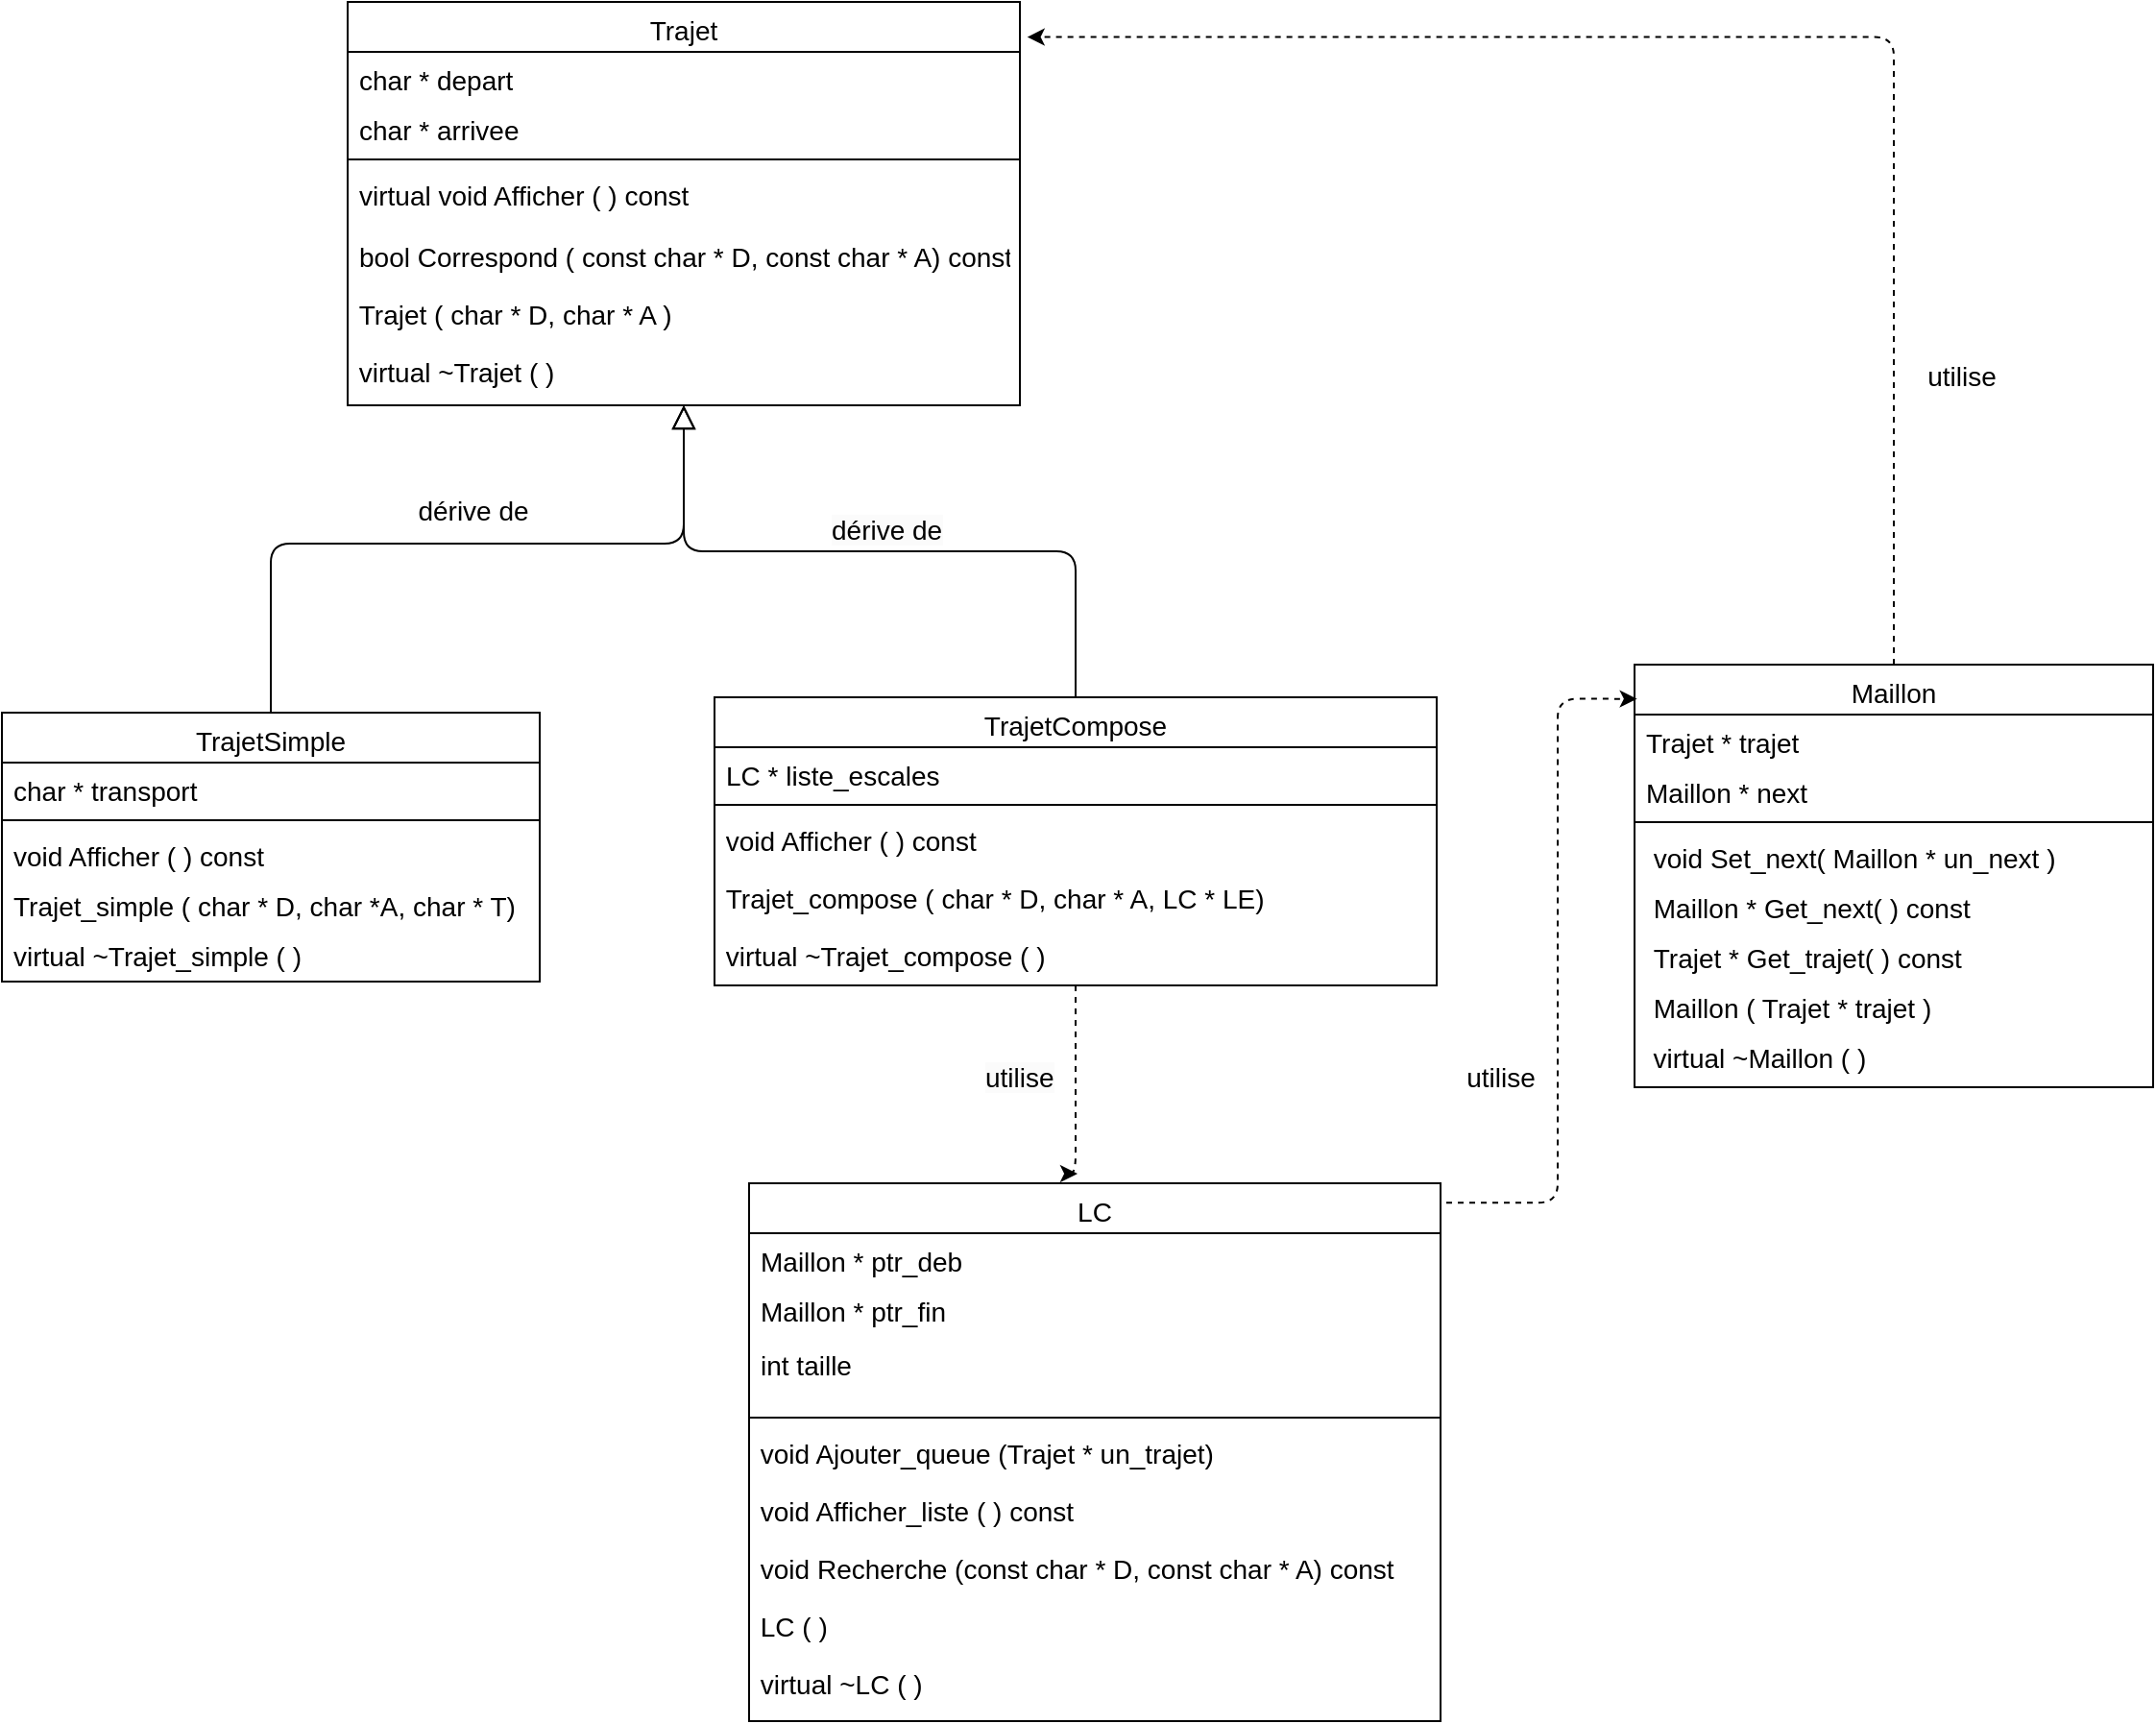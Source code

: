 <mxfile version="22.1.7" type="github">
  <diagram id="C5RBs43oDa-KdzZeNtuy" name="Page-1">
    <mxGraphModel dx="1775" dy="1260" grid="1" gridSize="10" guides="1" tooltips="1" connect="1" arrows="1" fold="1" page="1" pageScale="1" pageWidth="827" pageHeight="1169" math="0" shadow="0">
      <root>
        <mxCell id="WIyWlLk6GJQsqaUBKTNV-0" />
        <mxCell id="WIyWlLk6GJQsqaUBKTNV-1" parent="WIyWlLk6GJQsqaUBKTNV-0" />
        <mxCell id="zkfFHV4jXpPFQw0GAbJ--6" value="TrajetSimple" style="swimlane;fontStyle=0;align=center;verticalAlign=top;childLayout=stackLayout;horizontal=1;startSize=26;horizontalStack=0;resizeParent=1;resizeLast=0;collapsible=1;marginBottom=0;rounded=0;shadow=0;strokeWidth=1;flipH=0;flipV=0;labelBackgroundColor=none;fontSize=14;" parent="WIyWlLk6GJQsqaUBKTNV-1" vertex="1">
          <mxGeometry x="330" y="540" width="280" height="140" as="geometry">
            <mxRectangle x="130" y="380" width="160" height="26" as="alternateBounds" />
          </mxGeometry>
        </mxCell>
        <mxCell id="zkfFHV4jXpPFQw0GAbJ--7" value="char * transport" style="text;align=left;verticalAlign=top;spacingLeft=4;spacingRight=4;overflow=hidden;rotatable=0;points=[[0,0.5],[1,0.5]];portConstraint=eastwest;labelBackgroundColor=none;fontSize=14;" parent="zkfFHV4jXpPFQw0GAbJ--6" vertex="1">
          <mxGeometry y="26" width="280" height="26" as="geometry" />
        </mxCell>
        <mxCell id="zkfFHV4jXpPFQw0GAbJ--9" value="" style="line;html=1;strokeWidth=1;align=left;verticalAlign=middle;spacingTop=-1;spacingLeft=3;spacingRight=3;rotatable=0;labelPosition=right;points=[];portConstraint=eastwest;labelBackgroundColor=none;fontSize=14;" parent="zkfFHV4jXpPFQw0GAbJ--6" vertex="1">
          <mxGeometry y="52" width="280" height="8" as="geometry" />
        </mxCell>
        <mxCell id="zkfFHV4jXpPFQw0GAbJ--10" value="void Afficher ( ) const" style="text;align=left;verticalAlign=top;spacingLeft=4;spacingRight=4;overflow=hidden;rotatable=0;points=[[0,0.5],[1,0.5]];portConstraint=eastwest;fontStyle=0;labelBackgroundColor=none;fontSize=14;" parent="zkfFHV4jXpPFQw0GAbJ--6" vertex="1">
          <mxGeometry y="60" width="280" height="26" as="geometry" />
        </mxCell>
        <mxCell id="zkfFHV4jXpPFQw0GAbJ--11" value="Trajet_simple ( char * D, char *A, char * T)" style="text;align=left;verticalAlign=top;spacingLeft=4;spacingRight=4;overflow=hidden;rotatable=0;points=[[0,0.5],[1,0.5]];portConstraint=eastwest;labelBackgroundColor=none;fontSize=14;" parent="zkfFHV4jXpPFQw0GAbJ--6" vertex="1">
          <mxGeometry y="86" width="280" height="26" as="geometry" />
        </mxCell>
        <mxCell id="zkfFHV4jXpPFQw0GAbJ--8" value="virtual ~Trajet_simple ( )" style="text;align=left;verticalAlign=top;spacingLeft=4;spacingRight=4;overflow=hidden;rotatable=0;points=[[0,0.5],[1,0.5]];portConstraint=eastwest;rounded=0;shadow=0;html=0;labelBackgroundColor=none;fontSize=14;" parent="zkfFHV4jXpPFQw0GAbJ--6" vertex="1">
          <mxGeometry y="112" width="280" height="28" as="geometry" />
        </mxCell>
        <mxCell id="oDkWUh8KL7fRETQRtIm9-84" value="" style="edgeStyle=orthogonalEdgeStyle;rounded=1;orthogonalLoop=1;jettySize=auto;html=1;fontFamily=Helvetica;fontSize=14;fontColor=default;dashed=1;" edge="1" parent="WIyWlLk6GJQsqaUBKTNV-1" source="zkfFHV4jXpPFQw0GAbJ--13">
          <mxGeometry relative="1" as="geometry">
            <mxPoint x="890" y="780" as="targetPoint" />
            <Array as="points">
              <mxPoint x="889" y="740" />
              <mxPoint x="889" y="740" />
            </Array>
          </mxGeometry>
        </mxCell>
        <mxCell id="zkfFHV4jXpPFQw0GAbJ--13" value="TrajetCompose" style="swimlane;fontStyle=0;align=center;verticalAlign=top;childLayout=stackLayout;horizontal=1;startSize=26;horizontalStack=0;resizeParent=1;resizeLast=0;collapsible=1;marginBottom=0;rounded=0;shadow=0;strokeWidth=1;labelBackgroundColor=none;fontSize=14;" parent="WIyWlLk6GJQsqaUBKTNV-1" vertex="1">
          <mxGeometry x="701" y="532" width="376" height="150" as="geometry">
            <mxRectangle x="340" y="380" width="170" height="26" as="alternateBounds" />
          </mxGeometry>
        </mxCell>
        <mxCell id="zkfFHV4jXpPFQw0GAbJ--14" value="LC * liste_escales" style="text;align=left;verticalAlign=top;spacingLeft=4;spacingRight=4;overflow=hidden;rotatable=0;points=[[0,0.5],[1,0.5]];portConstraint=eastwest;labelBackgroundColor=none;fontSize=14;" parent="zkfFHV4jXpPFQw0GAbJ--13" vertex="1">
          <mxGeometry y="26" width="376" height="26" as="geometry" />
        </mxCell>
        <mxCell id="zkfFHV4jXpPFQw0GAbJ--15" value="" style="line;html=1;strokeWidth=1;align=left;verticalAlign=middle;spacingTop=-1;spacingLeft=3;spacingRight=3;rotatable=0;labelPosition=right;points=[];portConstraint=eastwest;labelBackgroundColor=none;fontSize=14;" parent="zkfFHV4jXpPFQw0GAbJ--13" vertex="1">
          <mxGeometry y="52" width="376" height="8" as="geometry" />
        </mxCell>
        <mxCell id="oDkWUh8KL7fRETQRtIm9-22" value="&amp;nbsp;void Afficher ( ) const" style="text;html=1;align=left;verticalAlign=middle;resizable=0;points=[];autosize=1;strokeColor=none;fillColor=none;fontSize=14;" vertex="1" parent="zkfFHV4jXpPFQw0GAbJ--13">
          <mxGeometry y="60" width="376" height="30" as="geometry" />
        </mxCell>
        <mxCell id="oDkWUh8KL7fRETQRtIm9-45" value="&amp;nbsp;Trajet_compose ( char * D, char * A, LC * LE)" style="text;html=1;align=left;verticalAlign=middle;resizable=0;points=[];autosize=1;strokeColor=none;fillColor=none;fontSize=14;" vertex="1" parent="zkfFHV4jXpPFQw0GAbJ--13">
          <mxGeometry y="90" width="376" height="30" as="geometry" />
        </mxCell>
        <mxCell id="oDkWUh8KL7fRETQRtIm9-46" value="&amp;nbsp;virtual ~Trajet_compose ( )" style="text;html=1;align=left;verticalAlign=middle;resizable=0;points=[];autosize=1;strokeColor=none;fillColor=none;fontSize=14;" vertex="1" parent="zkfFHV4jXpPFQw0GAbJ--13">
          <mxGeometry y="120" width="376" height="30" as="geometry" />
        </mxCell>
        <mxCell id="oDkWUh8KL7fRETQRtIm9-97" value="" style="edgeStyle=orthogonalEdgeStyle;rounded=1;orthogonalLoop=1;jettySize=auto;html=1;fontFamily=Helvetica;fontSize=14;fontColor=default;entryX=1.011;entryY=0.087;entryDx=0;entryDy=0;entryPerimeter=0;dashed=1;" edge="1" parent="WIyWlLk6GJQsqaUBKTNV-1" source="zkfFHV4jXpPFQw0GAbJ--17" target="oDkWUh8KL7fRETQRtIm9-36">
          <mxGeometry relative="1" as="geometry">
            <mxPoint x="1315" y="435" as="targetPoint" />
            <Array as="points">
              <mxPoint x="1315" y="188" />
            </Array>
          </mxGeometry>
        </mxCell>
        <mxCell id="zkfFHV4jXpPFQw0GAbJ--17" value="Maillon" style="swimlane;fontStyle=0;align=center;verticalAlign=top;childLayout=stackLayout;horizontal=1;startSize=26;horizontalStack=0;resizeParent=1;resizeLast=0;collapsible=1;marginBottom=0;rounded=0;shadow=0;strokeWidth=1;labelBackgroundColor=none;fontSize=14;" parent="WIyWlLk6GJQsqaUBKTNV-1" vertex="1">
          <mxGeometry x="1180" y="515" width="270" height="220" as="geometry">
            <mxRectangle x="550" y="140" width="160" height="26" as="alternateBounds" />
          </mxGeometry>
        </mxCell>
        <mxCell id="zkfFHV4jXpPFQw0GAbJ--19" value="Trajet * trajet" style="text;align=left;verticalAlign=top;spacingLeft=4;spacingRight=4;overflow=hidden;rotatable=0;points=[[0,0.5],[1,0.5]];portConstraint=eastwest;rounded=0;shadow=0;html=0;labelBackgroundColor=none;fontSize=14;" parent="zkfFHV4jXpPFQw0GAbJ--17" vertex="1">
          <mxGeometry y="26" width="270" height="26" as="geometry" />
        </mxCell>
        <mxCell id="zkfFHV4jXpPFQw0GAbJ--20" value="Maillon * next" style="text;align=left;verticalAlign=top;spacingLeft=4;spacingRight=4;overflow=hidden;rotatable=0;points=[[0,0.5],[1,0.5]];portConstraint=eastwest;rounded=0;shadow=0;html=0;labelBackgroundColor=none;fontSize=14;" parent="zkfFHV4jXpPFQw0GAbJ--17" vertex="1">
          <mxGeometry y="52" width="270" height="26" as="geometry" />
        </mxCell>
        <mxCell id="zkfFHV4jXpPFQw0GAbJ--23" value="" style="line;html=1;strokeWidth=1;align=left;verticalAlign=middle;spacingTop=-1;spacingLeft=3;spacingRight=3;rotatable=0;labelPosition=right;points=[];portConstraint=eastwest;labelBackgroundColor=none;fontSize=14;" parent="zkfFHV4jXpPFQw0GAbJ--17" vertex="1">
          <mxGeometry y="78" width="270" height="8" as="geometry" />
        </mxCell>
        <mxCell id="zkfFHV4jXpPFQw0GAbJ--24" value=" void Set_next( Maillon * un_next )" style="text;align=left;verticalAlign=top;spacingLeft=4;spacingRight=4;overflow=hidden;rotatable=0;points=[[0,0.5],[1,0.5]];portConstraint=eastwest;labelBackgroundColor=none;fontSize=14;" parent="zkfFHV4jXpPFQw0GAbJ--17" vertex="1">
          <mxGeometry y="86" width="270" height="26" as="geometry" />
        </mxCell>
        <mxCell id="zkfFHV4jXpPFQw0GAbJ--25" value=" Maillon * Get_next( ) const" style="text;align=left;verticalAlign=top;spacingLeft=4;spacingRight=4;overflow=hidden;rotatable=0;points=[[0,0.5],[1,0.5]];portConstraint=eastwest;labelBackgroundColor=none;fontSize=14;" parent="zkfFHV4jXpPFQw0GAbJ--17" vertex="1">
          <mxGeometry y="112" width="270" height="26" as="geometry" />
        </mxCell>
        <mxCell id="oDkWUh8KL7fRETQRtIm9-48" value=" Trajet * Get_trajet( ) const" style="text;align=left;verticalAlign=top;spacingLeft=4;spacingRight=4;overflow=hidden;rotatable=0;points=[[0,0.5],[1,0.5]];portConstraint=eastwest;labelBackgroundColor=none;fontSize=14;" vertex="1" parent="zkfFHV4jXpPFQw0GAbJ--17">
          <mxGeometry y="138" width="270" height="26" as="geometry" />
        </mxCell>
        <mxCell id="oDkWUh8KL7fRETQRtIm9-49" value=" Maillon ( Trajet * trajet )" style="text;align=left;verticalAlign=top;spacingLeft=4;spacingRight=4;overflow=hidden;rotatable=0;points=[[0,0.5],[1,0.5]];portConstraint=eastwest;labelBackgroundColor=none;fontSize=14;" vertex="1" parent="zkfFHV4jXpPFQw0GAbJ--17">
          <mxGeometry y="164" width="270" height="26" as="geometry" />
        </mxCell>
        <mxCell id="oDkWUh8KL7fRETQRtIm9-51" value="&amp;nbsp; virtual ~Maillon ( )" style="text;html=1;align=left;verticalAlign=middle;resizable=0;points=[];autosize=1;strokeColor=none;fillColor=none;fontSize=14;fontFamily=Helvetica;fontColor=default;" vertex="1" parent="zkfFHV4jXpPFQw0GAbJ--17">
          <mxGeometry y="190" width="270" height="30" as="geometry" />
        </mxCell>
        <mxCell id="oDkWUh8KL7fRETQRtIm9-36" value="Trajet" style="swimlane;fontStyle=0;align=center;verticalAlign=top;childLayout=stackLayout;horizontal=1;startSize=26;horizontalStack=0;resizeParent=1;resizeLast=0;collapsible=1;marginBottom=0;rounded=0;shadow=0;strokeWidth=1;flipH=0;flipV=0;labelBackgroundColor=none;fontSize=14;" vertex="1" parent="WIyWlLk6GJQsqaUBKTNV-1">
          <mxGeometry x="510" y="170" width="350" height="210" as="geometry">
            <mxRectangle x="130" y="380" width="160" height="26" as="alternateBounds" />
          </mxGeometry>
        </mxCell>
        <mxCell id="oDkWUh8KL7fRETQRtIm9-37" value="char * depart" style="text;align=left;verticalAlign=top;spacingLeft=4;spacingRight=4;overflow=hidden;rotatable=0;points=[[0,0.5],[1,0.5]];portConstraint=eastwest;labelBackgroundColor=none;fontSize=14;" vertex="1" parent="oDkWUh8KL7fRETQRtIm9-36">
          <mxGeometry y="26" width="350" height="26" as="geometry" />
        </mxCell>
        <mxCell id="oDkWUh8KL7fRETQRtIm9-38" value="char * arrivee" style="text;align=left;verticalAlign=top;spacingLeft=4;spacingRight=4;overflow=hidden;rotatable=0;points=[[0,0.5],[1,0.5]];portConstraint=eastwest;rounded=0;shadow=0;html=0;labelBackgroundColor=none;fontSize=14;" vertex="1" parent="oDkWUh8KL7fRETQRtIm9-36">
          <mxGeometry y="52" width="350" height="26" as="geometry" />
        </mxCell>
        <mxCell id="oDkWUh8KL7fRETQRtIm9-39" value="" style="line;html=1;strokeWidth=1;align=left;verticalAlign=middle;spacingTop=-1;spacingLeft=3;spacingRight=3;rotatable=0;labelPosition=right;points=[];portConstraint=eastwest;labelBackgroundColor=none;fontSize=14;" vertex="1" parent="oDkWUh8KL7fRETQRtIm9-36">
          <mxGeometry y="78" width="350" height="8" as="geometry" />
        </mxCell>
        <mxCell id="oDkWUh8KL7fRETQRtIm9-40" value="virtual void Afficher ( ) const" style="text;align=left;verticalAlign=top;spacingLeft=4;spacingRight=4;overflow=hidden;rotatable=0;points=[[0,0.5],[1,0.5]];portConstraint=eastwest;fontStyle=0;labelBackgroundColor=none;fontSize=14;" vertex="1" parent="oDkWUh8KL7fRETQRtIm9-36">
          <mxGeometry y="86" width="350" height="32" as="geometry" />
        </mxCell>
        <mxCell id="oDkWUh8KL7fRETQRtIm9-41" value="bool Correspond ( const char * D, const char * A) const" style="text;align=left;verticalAlign=top;spacingLeft=4;spacingRight=4;overflow=hidden;rotatable=0;points=[[0,0.5],[1,0.5]];portConstraint=eastwest;labelBackgroundColor=none;fontSize=14;" vertex="1" parent="oDkWUh8KL7fRETQRtIm9-36">
          <mxGeometry y="118" width="350" height="30" as="geometry" />
        </mxCell>
        <mxCell id="oDkWUh8KL7fRETQRtIm9-42" value="&amp;nbsp;Trajet ( char * D, char * A )" style="text;html=1;align=left;verticalAlign=middle;resizable=0;points=[];autosize=1;strokeColor=none;fillColor=none;fontSize=14;fontFamily=Helvetica;fontColor=default;" vertex="1" parent="oDkWUh8KL7fRETQRtIm9-36">
          <mxGeometry y="148" width="350" height="30" as="geometry" />
        </mxCell>
        <mxCell id="oDkWUh8KL7fRETQRtIm9-44" value="&amp;nbsp;virtual ~Trajet ( )" style="text;html=1;align=left;verticalAlign=middle;resizable=0;points=[];autosize=1;strokeColor=none;fillColor=none;fontSize=14;fontFamily=Helvetica;fontColor=default;" vertex="1" parent="oDkWUh8KL7fRETQRtIm9-36">
          <mxGeometry y="178" width="350" height="30" as="geometry" />
        </mxCell>
        <mxCell id="oDkWUh8KL7fRETQRtIm9-79" value="" style="edgeStyle=orthogonalEdgeStyle;rounded=1;orthogonalLoop=1;jettySize=auto;html=1;fontFamily=Helvetica;fontSize=14;fontColor=default;exitX=0.999;exitY=0.036;exitDx=0;exitDy=0;exitPerimeter=0;dashed=1;entryX=0.005;entryY=0.081;entryDx=0;entryDy=0;entryPerimeter=0;" edge="1" parent="WIyWlLk6GJQsqaUBKTNV-1" target="zkfFHV4jXpPFQw0GAbJ--17">
          <mxGeometry relative="1" as="geometry">
            <mxPoint x="980.0" y="795.08" as="sourcePoint" />
            <mxPoint x="1160" y="530" as="targetPoint" />
            <Array as="points">
              <mxPoint x="1140" y="795" />
              <mxPoint x="1140" y="533" />
            </Array>
          </mxGeometry>
        </mxCell>
        <mxCell id="oDkWUh8KL7fRETQRtIm9-53" value="LC" style="swimlane;fontStyle=0;align=center;verticalAlign=top;childLayout=stackLayout;horizontal=1;startSize=26;horizontalStack=0;resizeParent=1;resizeLast=0;collapsible=1;marginBottom=0;rounded=0;shadow=0;strokeWidth=1;labelBackgroundColor=none;fontSize=14;" vertex="1" parent="WIyWlLk6GJQsqaUBKTNV-1">
          <mxGeometry x="719" y="785" width="360" height="280" as="geometry">
            <mxRectangle x="340" y="380" width="170" height="26" as="alternateBounds" />
          </mxGeometry>
        </mxCell>
        <mxCell id="oDkWUh8KL7fRETQRtIm9-54" value="Maillon * ptr_deb&#xa;" style="text;align=left;verticalAlign=top;spacingLeft=4;spacingRight=4;overflow=hidden;rotatable=0;points=[[0,0.5],[1,0.5]];portConstraint=eastwest;labelBackgroundColor=none;fontSize=14;" vertex="1" parent="oDkWUh8KL7fRETQRtIm9-53">
          <mxGeometry y="26" width="360" height="26" as="geometry" />
        </mxCell>
        <mxCell id="oDkWUh8KL7fRETQRtIm9-60" value="Maillon * ptr_fin" style="text;align=left;verticalAlign=top;spacingLeft=4;spacingRight=4;overflow=hidden;rotatable=0;points=[[0,0.5],[1,0.5]];portConstraint=eastwest;labelBackgroundColor=none;fontSize=14;" vertex="1" parent="oDkWUh8KL7fRETQRtIm9-53">
          <mxGeometry y="52" width="360" height="28" as="geometry" />
        </mxCell>
        <mxCell id="oDkWUh8KL7fRETQRtIm9-61" value="int taille" style="text;align=left;verticalAlign=top;spacingLeft=4;spacingRight=4;overflow=hidden;rotatable=0;points=[[0,0.5],[1,0.5]];portConstraint=eastwest;labelBackgroundColor=none;fontSize=14;" vertex="1" parent="oDkWUh8KL7fRETQRtIm9-53">
          <mxGeometry y="80" width="360" height="38" as="geometry" />
        </mxCell>
        <mxCell id="oDkWUh8KL7fRETQRtIm9-55" value="" style="line;html=1;strokeWidth=1;align=left;verticalAlign=middle;spacingTop=-1;spacingLeft=3;spacingRight=3;rotatable=0;labelPosition=right;points=[];portConstraint=eastwest;labelBackgroundColor=none;fontSize=14;" vertex="1" parent="oDkWUh8KL7fRETQRtIm9-53">
          <mxGeometry y="118" width="360" height="8" as="geometry" />
        </mxCell>
        <mxCell id="oDkWUh8KL7fRETQRtIm9-56" value="&amp;nbsp;void Ajouter_queue (Trajet * un_trajet)" style="text;html=1;align=left;verticalAlign=middle;resizable=0;points=[];autosize=1;strokeColor=none;fillColor=none;fontSize=14;" vertex="1" parent="oDkWUh8KL7fRETQRtIm9-53">
          <mxGeometry y="126" width="360" height="30" as="geometry" />
        </mxCell>
        <mxCell id="oDkWUh8KL7fRETQRtIm9-57" value="&amp;nbsp;void Afficher_liste ( ) const" style="text;html=1;align=left;verticalAlign=middle;resizable=0;points=[];autosize=1;strokeColor=none;fillColor=none;fontSize=14;" vertex="1" parent="oDkWUh8KL7fRETQRtIm9-53">
          <mxGeometry y="156" width="360" height="30" as="geometry" />
        </mxCell>
        <mxCell id="oDkWUh8KL7fRETQRtIm9-58" value="&amp;nbsp;void Recherche (const char * D, const char * A) const" style="text;html=1;align=left;verticalAlign=middle;resizable=0;points=[];autosize=1;strokeColor=none;fillColor=none;fontSize=14;" vertex="1" parent="oDkWUh8KL7fRETQRtIm9-53">
          <mxGeometry y="186" width="360" height="30" as="geometry" />
        </mxCell>
        <mxCell id="oDkWUh8KL7fRETQRtIm9-62" value="&amp;nbsp;LC ( )" style="text;html=1;align=left;verticalAlign=middle;resizable=0;points=[];autosize=1;strokeColor=none;fillColor=none;fontSize=14;" vertex="1" parent="oDkWUh8KL7fRETQRtIm9-53">
          <mxGeometry y="216" width="360" height="30" as="geometry" />
        </mxCell>
        <mxCell id="oDkWUh8KL7fRETQRtIm9-63" value="&amp;nbsp;virtual ~LC ( )" style="text;html=1;align=left;verticalAlign=middle;resizable=0;points=[];autosize=1;strokeColor=none;fillColor=none;fontSize=14;" vertex="1" parent="oDkWUh8KL7fRETQRtIm9-53">
          <mxGeometry y="246" width="360" height="30" as="geometry" />
        </mxCell>
        <mxCell id="oDkWUh8KL7fRETQRtIm9-16" value="utilise" style="text;html=1;align=center;verticalAlign=middle;resizable=0;points=[];autosize=1;strokeColor=none;fillColor=none;labelBackgroundColor=none;fontSize=14;" vertex="1" parent="WIyWlLk6GJQsqaUBKTNV-1">
          <mxGeometry x="1080" y="715" width="60" height="30" as="geometry" />
        </mxCell>
        <mxCell id="oDkWUh8KL7fRETQRtIm9-81" value="utilise" style="text;html=1;align=center;verticalAlign=middle;resizable=0;points=[];autosize=1;strokeColor=none;fillColor=none;labelBackgroundColor=none;fontSize=14;" vertex="1" parent="WIyWlLk6GJQsqaUBKTNV-1">
          <mxGeometry x="1320" y="350" width="60" height="30" as="geometry" />
        </mxCell>
        <mxCell id="oDkWUh8KL7fRETQRtIm9-85" value="&lt;span style=&quot;color: rgb(0, 0, 0); font-family: Helvetica; font-size: 14px; font-style: normal; font-variant-ligatures: normal; font-variant-caps: normal; font-weight: 400; letter-spacing: normal; orphans: 2; text-align: center; text-indent: 0px; text-transform: none; widows: 2; word-spacing: 0px; -webkit-text-stroke-width: 0px; background-color: rgb(251, 251, 251); text-decoration-thickness: initial; text-decoration-style: initial; text-decoration-color: initial; float: none; display: inline !important;&quot;&gt;utilise&lt;/span&gt;" style="text;whiteSpace=wrap;html=1;fontSize=14;fontFamily=Helvetica;fontColor=default;" vertex="1" parent="WIyWlLk6GJQsqaUBKTNV-1">
          <mxGeometry x="840" y="715" width="70" height="40" as="geometry" />
        </mxCell>
        <mxCell id="zkfFHV4jXpPFQw0GAbJ--16" value="" style="endArrow=block;endSize=10;endFill=0;shadow=0;strokeWidth=1;rounded=1;edgeStyle=elbowEdgeStyle;elbow=vertical;labelBackgroundColor=none;fontColor=default;fontSize=14;exitX=0.5;exitY=0;exitDx=0;exitDy=0;entryX=0.5;entryY=1;entryDx=0;entryDy=0;" parent="WIyWlLk6GJQsqaUBKTNV-1" source="zkfFHV4jXpPFQw0GAbJ--13" target="oDkWUh8KL7fRETQRtIm9-36" edge="1">
          <mxGeometry width="160" relative="1" as="geometry">
            <mxPoint x="740" y="530" as="sourcePoint" />
            <mxPoint x="710" y="420" as="targetPoint" />
          </mxGeometry>
        </mxCell>
        <mxCell id="zkfFHV4jXpPFQw0GAbJ--12" value="" style="endArrow=block;endSize=10;endFill=0;shadow=0;strokeWidth=1;rounded=1;edgeStyle=elbowEdgeStyle;elbow=vertical;labelBackgroundColor=none;fontColor=default;fontSize=14;exitX=0.5;exitY=0;exitDx=0;exitDy=0;" parent="WIyWlLk6GJQsqaUBKTNV-1" source="zkfFHV4jXpPFQw0GAbJ--6" edge="1">
          <mxGeometry width="160" relative="1" as="geometry">
            <mxPoint x="530" y="365" as="sourcePoint" />
            <mxPoint x="685" y="380" as="targetPoint" />
            <Array as="points">
              <mxPoint x="530" y="452" />
            </Array>
          </mxGeometry>
        </mxCell>
        <mxCell id="oDkWUh8KL7fRETQRtIm9-98" value="&lt;font style=&quot;font-size: 14px;&quot;&gt;dérive de&lt;/font&gt;" style="text;html=1;align=center;verticalAlign=middle;resizable=0;points=[];autosize=1;strokeColor=none;fillColor=none;fontSize=14;fontFamily=Helvetica;fontColor=default;" vertex="1" parent="WIyWlLk6GJQsqaUBKTNV-1">
          <mxGeometry x="535" y="420" width="80" height="30" as="geometry" />
        </mxCell>
        <mxCell id="oDkWUh8KL7fRETQRtIm9-99" value="&lt;span style=&quot;color: rgb(0, 0, 0); font-family: Helvetica; font-style: normal; font-variant-ligatures: normal; font-variant-caps: normal; font-weight: 400; letter-spacing: normal; orphans: 2; text-align: center; text-indent: 0px; text-transform: none; widows: 2; word-spacing: 0px; -webkit-text-stroke-width: 0px; background-color: rgb(251, 251, 251); text-decoration-thickness: initial; text-decoration-style: initial; text-decoration-color: initial; float: none; font-size: 14px; display: inline !important;&quot;&gt;&lt;font style=&quot;font-size: 14px;&quot;&gt;dérive de&lt;/font&gt;&lt;/span&gt;" style="text;whiteSpace=wrap;html=1;fontSize=14;fontFamily=Helvetica;fontColor=default;" vertex="1" parent="WIyWlLk6GJQsqaUBKTNV-1">
          <mxGeometry x="760" y="430" width="80" height="40" as="geometry" />
        </mxCell>
      </root>
    </mxGraphModel>
  </diagram>
</mxfile>
